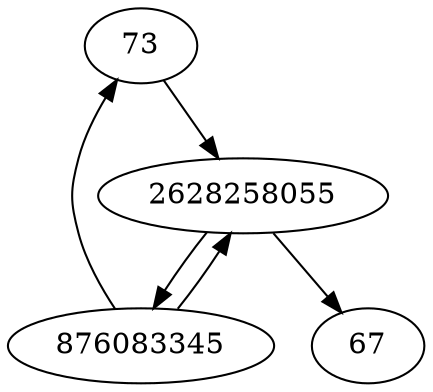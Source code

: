 strict digraph  {
73;
876083345;
67;
2628258055;
73 -> 2628258055;
876083345 -> 73;
876083345 -> 2628258055;
2628258055 -> 67;
2628258055 -> 876083345;
}
